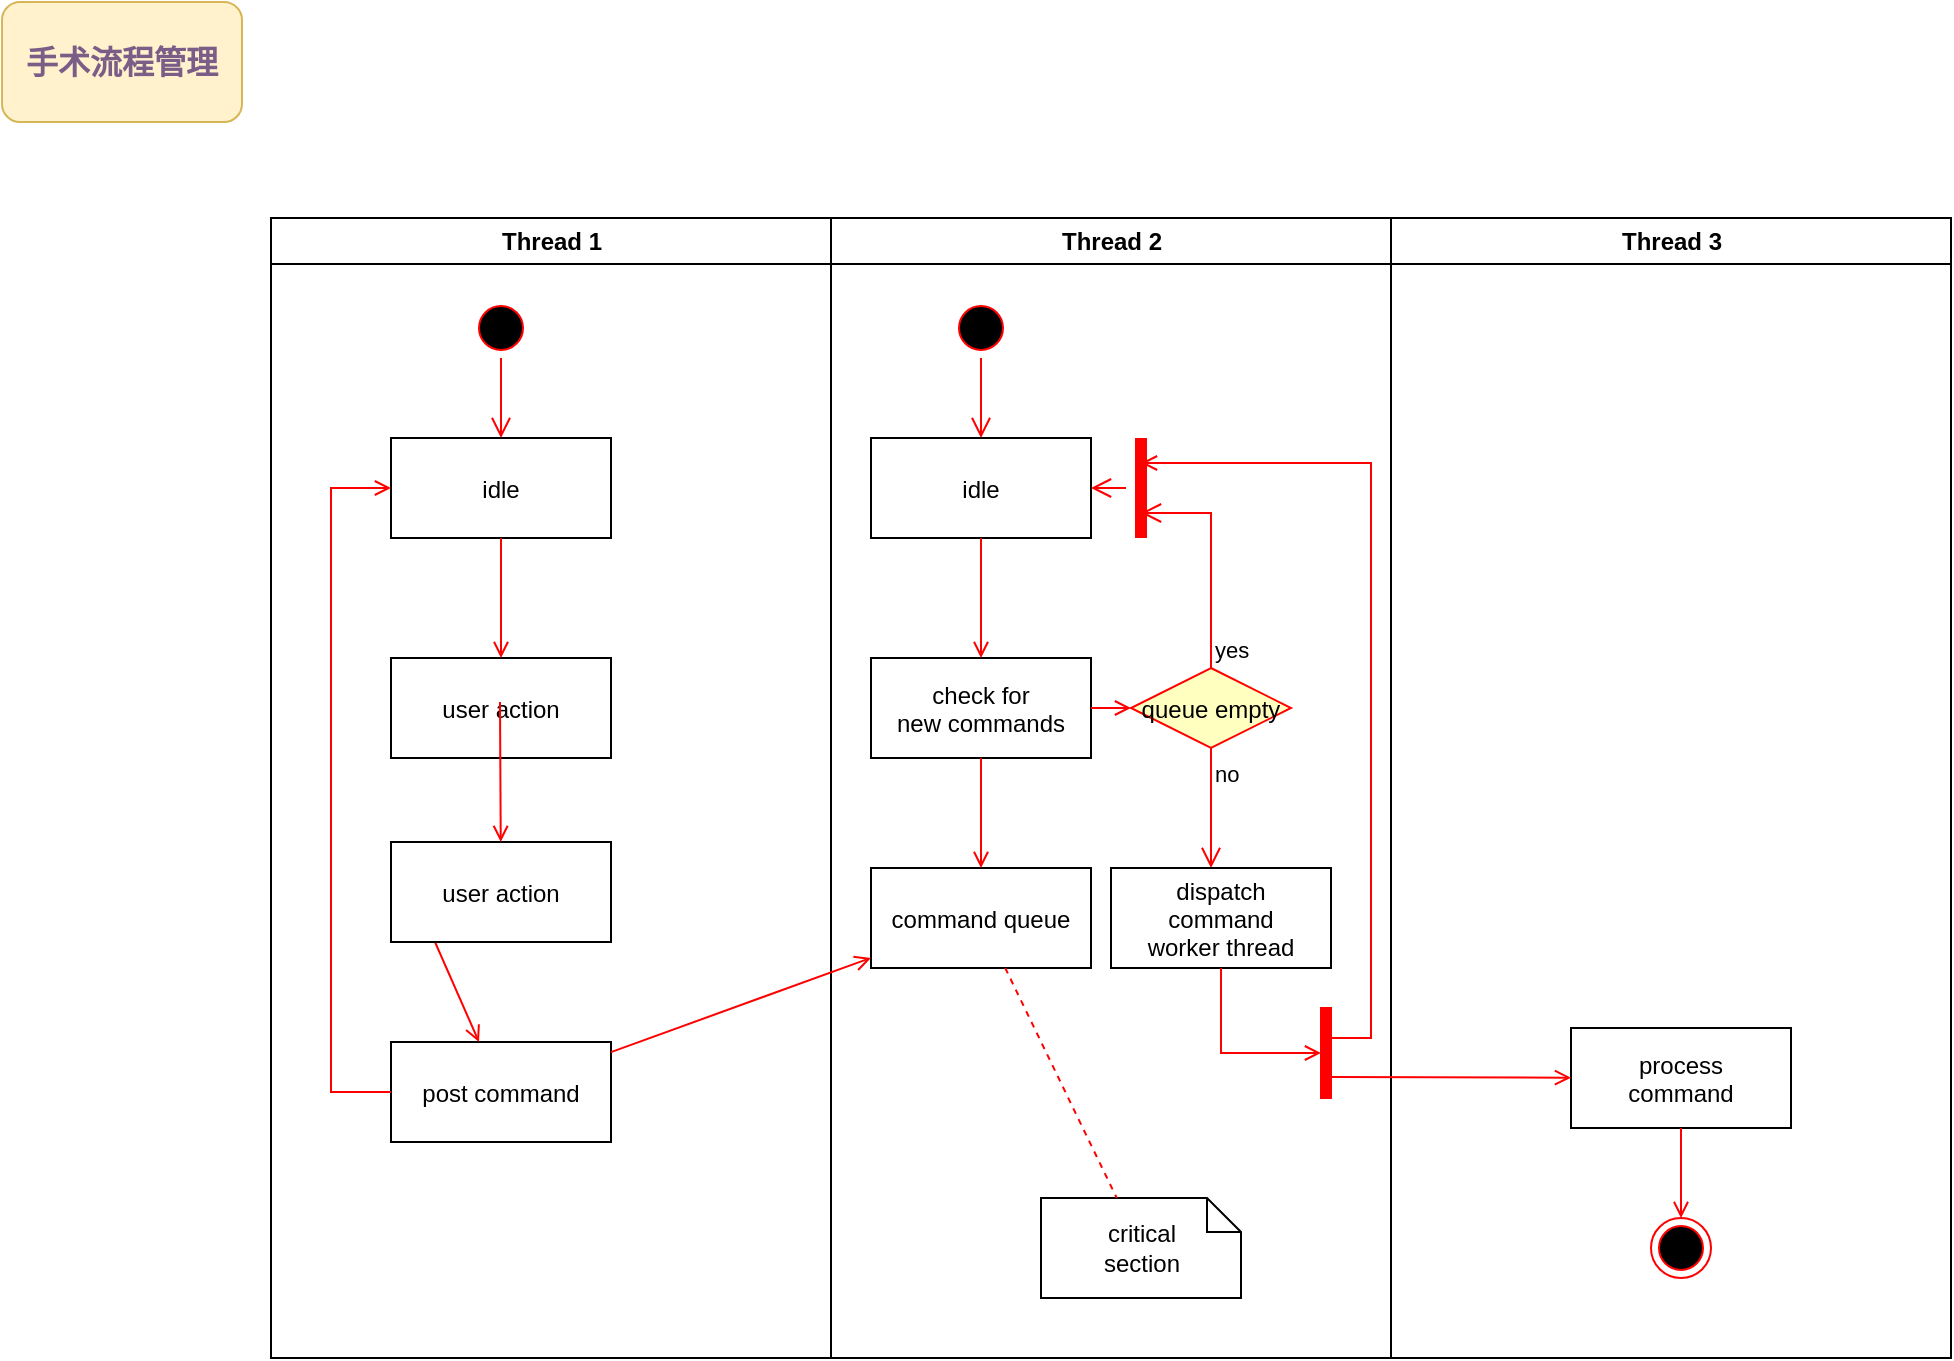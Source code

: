 <mxfile version="15.9.6" type="github" pages="2">
  <diagram name="Page-1" id="e7e014a7-5840-1c2e-5031-d8a46d1fe8dd">
    <mxGraphModel dx="868" dy="394" grid="1" gridSize="10" guides="1" tooltips="1" connect="1" arrows="1" fold="1" page="1" pageScale="1" pageWidth="1169" pageHeight="826" background="none" math="0" shadow="0">
      <root>
        <mxCell id="0" />
        <mxCell id="1" parent="0" />
        <mxCell id="2" value="Thread 1" style="swimlane;whiteSpace=wrap" parent="1" vertex="1">
          <mxGeometry x="164.5" y="128" width="280" height="570" as="geometry" />
        </mxCell>
        <mxCell id="5" value="" style="ellipse;shape=startState;fillColor=#000000;strokeColor=#ff0000;" parent="2" vertex="1">
          <mxGeometry x="100" y="40" width="30" height="30" as="geometry" />
        </mxCell>
        <mxCell id="6" value="" style="edgeStyle=elbowEdgeStyle;elbow=horizontal;verticalAlign=bottom;endArrow=open;endSize=8;strokeColor=#FF0000;endFill=1;rounded=0" parent="2" source="5" target="7" edge="1">
          <mxGeometry x="100" y="40" as="geometry">
            <mxPoint x="115" y="110" as="targetPoint" />
          </mxGeometry>
        </mxCell>
        <mxCell id="7" value="idle" style="" parent="2" vertex="1">
          <mxGeometry x="60" y="110" width="110" height="50" as="geometry" />
        </mxCell>
        <mxCell id="8" value="user action" style="" parent="2" vertex="1">
          <mxGeometry x="60" y="220" width="110" height="50" as="geometry" />
        </mxCell>
        <mxCell id="9" value="" style="endArrow=open;strokeColor=#FF0000;endFill=1;rounded=0" parent="2" source="7" target="8" edge="1">
          <mxGeometry relative="1" as="geometry" />
        </mxCell>
        <mxCell id="10" value="post command" style="" parent="2" vertex="1">
          <mxGeometry x="60" y="412" width="110" height="50" as="geometry" />
        </mxCell>
        <mxCell id="11" value="" style="endArrow=open;strokeColor=#FF0000;endFill=1;rounded=0;exitX=0;exitY=0;exitDx=0;exitDy=0;" parent="2" source="wqqaSzbxY1rW3Zw78La_-42" target="10" edge="1">
          <mxGeometry relative="1" as="geometry">
            <mxPoint x="115.5" y="337" as="sourcePoint" />
            <mxPoint x="115.5" y="422" as="targetPoint" />
          </mxGeometry>
        </mxCell>
        <mxCell id="12" value="" style="edgeStyle=elbowEdgeStyle;elbow=horizontal;strokeColor=#FF0000;endArrow=open;endFill=1;rounded=0" parent="2" source="10" target="7" edge="1">
          <mxGeometry width="100" height="100" relative="1" as="geometry">
            <mxPoint x="160" y="290" as="sourcePoint" />
            <mxPoint x="260" y="190" as="targetPoint" />
            <Array as="points">
              <mxPoint x="30" y="250" />
            </Array>
          </mxGeometry>
        </mxCell>
        <mxCell id="wqqaSzbxY1rW3Zw78La_-42" value="user action" style="" parent="2" vertex="1">
          <mxGeometry x="60" y="312" width="110" height="50" as="geometry" />
        </mxCell>
        <mxCell id="wqqaSzbxY1rW3Zw78La_-45" value="" style="endArrow=open;strokeColor=#FF0000;endFill=1;rounded=0;" parent="2" target="wqqaSzbxY1rW3Zw78La_-42" edge="1">
          <mxGeometry relative="1" as="geometry">
            <mxPoint x="114.5" y="242" as="sourcePoint" />
            <mxPoint x="114.5" y="312" as="targetPoint" />
          </mxGeometry>
        </mxCell>
        <mxCell id="3" value="Thread 2" style="swimlane;whiteSpace=wrap" parent="1" vertex="1">
          <mxGeometry x="444.5" y="128" width="280" height="570" as="geometry">
            <mxRectangle x="444.5" y="128" width="80" height="23" as="alternateBounds" />
          </mxGeometry>
        </mxCell>
        <mxCell id="13" value="" style="ellipse;shape=startState;fillColor=#000000;strokeColor=#ff0000;" parent="3" vertex="1">
          <mxGeometry x="60" y="40" width="30" height="30" as="geometry" />
        </mxCell>
        <mxCell id="14" value="" style="edgeStyle=elbowEdgeStyle;elbow=horizontal;verticalAlign=bottom;endArrow=open;endSize=8;strokeColor=#FF0000;endFill=1;rounded=0" parent="3" source="13" target="15" edge="1">
          <mxGeometry x="40" y="20" as="geometry">
            <mxPoint x="55" y="90" as="targetPoint" />
          </mxGeometry>
        </mxCell>
        <mxCell id="15" value="idle" style="" parent="3" vertex="1">
          <mxGeometry x="20" y="110" width="110" height="50" as="geometry" />
        </mxCell>
        <mxCell id="16" value="check for &#xa;new commands" style="" parent="3" vertex="1">
          <mxGeometry x="20" y="220" width="110" height="50" as="geometry" />
        </mxCell>
        <mxCell id="17" value="" style="endArrow=open;strokeColor=#FF0000;endFill=1;rounded=0" parent="3" source="15" target="16" edge="1">
          <mxGeometry relative="1" as="geometry" />
        </mxCell>
        <mxCell id="18" value="command queue" style="" parent="3" vertex="1">
          <mxGeometry x="20" y="325" width="110" height="50" as="geometry" />
        </mxCell>
        <mxCell id="19" value="" style="endArrow=open;strokeColor=#FF0000;endFill=1;rounded=0" parent="3" source="16" target="18" edge="1">
          <mxGeometry relative="1" as="geometry" />
        </mxCell>
        <mxCell id="21" value="queue empty" style="rhombus;fillColor=#ffffc0;strokeColor=#ff0000;" parent="3" vertex="1">
          <mxGeometry x="150" y="225" width="80" height="40" as="geometry" />
        </mxCell>
        <mxCell id="22" value="yes" style="edgeStyle=elbowEdgeStyle;elbow=horizontal;align=left;verticalAlign=bottom;endArrow=open;endSize=8;strokeColor=#FF0000;exitX=0.5;exitY=0;endFill=1;rounded=0;entryX=0.75;entryY=0.5;entryPerimeter=0" parent="3" source="21" target="25" edge="1">
          <mxGeometry x="-1" relative="1" as="geometry">
            <mxPoint x="160" y="150" as="targetPoint" />
            <Array as="points">
              <mxPoint x="190" y="180" />
            </Array>
          </mxGeometry>
        </mxCell>
        <mxCell id="23" value="no" style="edgeStyle=elbowEdgeStyle;elbow=horizontal;align=left;verticalAlign=top;endArrow=open;endSize=8;strokeColor=#FF0000;endFill=1;rounded=0" parent="3" source="21" target="30" edge="1">
          <mxGeometry x="-1" relative="1" as="geometry">
            <mxPoint x="190" y="305" as="targetPoint" />
          </mxGeometry>
        </mxCell>
        <mxCell id="24" value="" style="endArrow=open;strokeColor=#FF0000;endFill=1;rounded=0" parent="3" source="16" target="21" edge="1">
          <mxGeometry relative="1" as="geometry" />
        </mxCell>
        <mxCell id="25" value="" style="shape=line;strokeWidth=6;strokeColor=#ff0000;rotation=90" parent="3" vertex="1">
          <mxGeometry x="130" y="127.5" width="50" height="15" as="geometry" />
        </mxCell>
        <mxCell id="26" value="" style="edgeStyle=elbowEdgeStyle;elbow=horizontal;verticalAlign=bottom;endArrow=open;endSize=8;strokeColor=#FF0000;endFill=1;rounded=0" parent="3" source="25" target="15" edge="1">
          <mxGeometry x="130" y="90" as="geometry">
            <mxPoint x="230" y="140" as="targetPoint" />
          </mxGeometry>
        </mxCell>
        <mxCell id="30" value="dispatch&#xa;command&#xa;worker thread" style="" parent="3" vertex="1">
          <mxGeometry x="140" y="325" width="110" height="50" as="geometry" />
        </mxCell>
        <mxCell id="31" value="critical&#xa;section" style="shape=note;whiteSpace=wrap;size=17" parent="3" vertex="1">
          <mxGeometry x="105" y="490" width="100" height="50" as="geometry" />
        </mxCell>
        <mxCell id="32" value="" style="endArrow=none;strokeColor=#FF0000;endFill=0;rounded=0;dashed=1" parent="3" source="18" target="31" edge="1">
          <mxGeometry relative="1" as="geometry" />
        </mxCell>
        <mxCell id="34" value="" style="whiteSpace=wrap;strokeColor=#FF0000;fillColor=#FF0000" parent="3" vertex="1">
          <mxGeometry x="245" y="395" width="5" height="45" as="geometry" />
        </mxCell>
        <mxCell id="41" value="" style="edgeStyle=elbowEdgeStyle;elbow=horizontal;entryX=0;entryY=0.5;strokeColor=#FF0000;endArrow=open;endFill=1;rounded=0" parent="3" source="30" target="34" edge="1">
          <mxGeometry width="100" height="100" relative="1" as="geometry">
            <mxPoint x="60" y="480" as="sourcePoint" />
            <mxPoint x="160" y="380" as="targetPoint" />
            <Array as="points">
              <mxPoint x="195" y="400" />
            </Array>
          </mxGeometry>
        </mxCell>
        <mxCell id="4" value="Thread 3" style="swimlane;whiteSpace=wrap" parent="1" vertex="1">
          <mxGeometry x="724.5" y="128" width="280" height="570" as="geometry" />
        </mxCell>
        <mxCell id="33" value="process&#xa;command" style="" parent="4" vertex="1">
          <mxGeometry x="90" y="405" width="110" height="50" as="geometry" />
        </mxCell>
        <mxCell id="35" value="" style="edgeStyle=elbowEdgeStyle;elbow=horizontal;strokeColor=#FF0000;endArrow=open;endFill=1;rounded=0;entryX=0.25;entryY=0.5;entryPerimeter=0" parent="4" target="25" edge="1">
          <mxGeometry width="100" height="100" relative="1" as="geometry">
            <mxPoint x="-30" y="410" as="sourcePoint" />
            <mxPoint x="-120" y="120" as="targetPoint" />
            <Array as="points">
              <mxPoint x="-10" y="135" />
            </Array>
          </mxGeometry>
        </mxCell>
        <mxCell id="37" value="" style="edgeStyle=none;strokeColor=#FF0000;endArrow=open;endFill=1;rounded=0" parent="4" target="33" edge="1">
          <mxGeometry width="100" height="100" relative="1" as="geometry">
            <mxPoint x="-30" y="429.5" as="sourcePoint" />
            <mxPoint x="90" y="429.5" as="targetPoint" />
          </mxGeometry>
        </mxCell>
        <mxCell id="38" value="" style="ellipse;shape=endState;fillColor=#000000;strokeColor=#ff0000" parent="4" vertex="1">
          <mxGeometry x="130" y="500" width="30" height="30" as="geometry" />
        </mxCell>
        <mxCell id="39" value="" style="endArrow=open;strokeColor=#FF0000;endFill=1;rounded=0" parent="4" source="33" target="38" edge="1">
          <mxGeometry relative="1" as="geometry" />
        </mxCell>
        <mxCell id="20" value="" style="endArrow=open;strokeColor=#FF0000;endFill=1;rounded=0" parent="1" source="10" target="18" edge="1">
          <mxGeometry relative="1" as="geometry" />
        </mxCell>
        <mxCell id="wqqaSzbxY1rW3Zw78La_-41" value="手术流程管理" style="rounded=1;whiteSpace=wrap;html=1;fillColor=#fff2cc;strokeColor=#d6b656;fontColor=#7A5E87;fontStyle=1;fontSize=16;" parent="1" vertex="1">
          <mxGeometry x="30" y="20" width="120" height="60" as="geometry" />
        </mxCell>
      </root>
    </mxGraphModel>
  </diagram>
  <diagram id="8ZNkPNpzcMx2T0sxvTHA" name="Page-2">
    <mxGraphModel dx="1021" dy="464" grid="1" gridSize="10" guides="1" tooltips="1" connect="1" arrows="1" fold="1" page="1" pageScale="1" pageWidth="827" pageHeight="1169" math="0" shadow="0">
      <root>
        <mxCell id="Koh-GuARSo2pHLwbyBPv-0" />
        <mxCell id="Koh-GuARSo2pHLwbyBPv-1" parent="Koh-GuARSo2pHLwbyBPv-0" />
        <mxCell id="STwrOhRklooQAh6NSAL1-0" value="inPut" style="swimlane;whiteSpace=wrap" vertex="1" parent="Koh-GuARSo2pHLwbyBPv-1">
          <mxGeometry x="164.5" y="128" width="280" height="570" as="geometry" />
        </mxCell>
        <mxCell id="STwrOhRklooQAh6NSAL1-11" value="Process" style="swimlane;whiteSpace=wrap" vertex="1" parent="Koh-GuARSo2pHLwbyBPv-1">
          <mxGeometry x="444.5" y="128" width="280" height="570" as="geometry">
            <mxRectangle x="444.5" y="128" width="80" height="23" as="alternateBounds" />
          </mxGeometry>
        </mxCell>
        <mxCell id="STwrOhRklooQAh6NSAL1-12" value="" style="ellipse;shape=startState;fillColor=#000000;strokeColor=#ff0000;" vertex="1" parent="STwrOhRklooQAh6NSAL1-11">
          <mxGeometry x="60" y="40" width="30" height="30" as="geometry" />
        </mxCell>
        <mxCell id="STwrOhRklooQAh6NSAL1-13" value="" style="edgeStyle=elbowEdgeStyle;elbow=horizontal;verticalAlign=bottom;endArrow=open;endSize=8;strokeColor=#FF0000;endFill=1;rounded=0" edge="1" parent="STwrOhRklooQAh6NSAL1-11" source="STwrOhRklooQAh6NSAL1-12" target="STwrOhRklooQAh6NSAL1-14">
          <mxGeometry x="40" y="20" as="geometry">
            <mxPoint x="55" y="90" as="targetPoint" />
          </mxGeometry>
        </mxCell>
        <mxCell id="STwrOhRklooQAh6NSAL1-14" value="idle" style="" vertex="1" parent="STwrOhRklooQAh6NSAL1-11">
          <mxGeometry x="20" y="110" width="110" height="50" as="geometry" />
        </mxCell>
        <mxCell id="STwrOhRklooQAh6NSAL1-15" value="check for &#xa;new commands" style="" vertex="1" parent="STwrOhRklooQAh6NSAL1-11">
          <mxGeometry x="20" y="220" width="110" height="50" as="geometry" />
        </mxCell>
        <mxCell id="STwrOhRklooQAh6NSAL1-16" value="" style="endArrow=open;strokeColor=#FF0000;endFill=1;rounded=0" edge="1" parent="STwrOhRklooQAh6NSAL1-11" source="STwrOhRklooQAh6NSAL1-14" target="STwrOhRklooQAh6NSAL1-15">
          <mxGeometry relative="1" as="geometry" />
        </mxCell>
        <mxCell id="STwrOhRklooQAh6NSAL1-17" value="command queue" style="" vertex="1" parent="STwrOhRklooQAh6NSAL1-11">
          <mxGeometry x="20" y="325" width="110" height="50" as="geometry" />
        </mxCell>
        <mxCell id="STwrOhRklooQAh6NSAL1-18" value="" style="endArrow=open;strokeColor=#FF0000;endFill=1;rounded=0" edge="1" parent="STwrOhRklooQAh6NSAL1-11" source="STwrOhRklooQAh6NSAL1-15" target="STwrOhRklooQAh6NSAL1-17">
          <mxGeometry relative="1" as="geometry" />
        </mxCell>
        <mxCell id="STwrOhRklooQAh6NSAL1-19" value="queue empty" style="rhombus;fillColor=#ffffc0;strokeColor=#ff0000;" vertex="1" parent="STwrOhRklooQAh6NSAL1-11">
          <mxGeometry x="150" y="225" width="80" height="40" as="geometry" />
        </mxCell>
        <mxCell id="STwrOhRklooQAh6NSAL1-20" value="yes" style="edgeStyle=elbowEdgeStyle;elbow=horizontal;align=left;verticalAlign=bottom;endArrow=open;endSize=8;strokeColor=#FF0000;exitX=0.5;exitY=0;endFill=1;rounded=0;entryX=0.75;entryY=0.5;entryPerimeter=0" edge="1" parent="STwrOhRklooQAh6NSAL1-11" source="STwrOhRklooQAh6NSAL1-19" target="STwrOhRklooQAh6NSAL1-23">
          <mxGeometry x="-1" relative="1" as="geometry">
            <mxPoint x="160" y="150" as="targetPoint" />
            <Array as="points">
              <mxPoint x="190" y="180" />
            </Array>
          </mxGeometry>
        </mxCell>
        <mxCell id="STwrOhRklooQAh6NSAL1-21" value="no" style="edgeStyle=elbowEdgeStyle;elbow=horizontal;align=left;verticalAlign=top;endArrow=open;endSize=8;strokeColor=#FF0000;endFill=1;rounded=0" edge="1" parent="STwrOhRklooQAh6NSAL1-11" source="STwrOhRklooQAh6NSAL1-19" target="STwrOhRklooQAh6NSAL1-25">
          <mxGeometry x="-1" relative="1" as="geometry">
            <mxPoint x="190" y="305" as="targetPoint" />
          </mxGeometry>
        </mxCell>
        <mxCell id="STwrOhRklooQAh6NSAL1-22" value="" style="endArrow=open;strokeColor=#FF0000;endFill=1;rounded=0" edge="1" parent="STwrOhRklooQAh6NSAL1-11" source="STwrOhRklooQAh6NSAL1-15" target="STwrOhRklooQAh6NSAL1-19">
          <mxGeometry relative="1" as="geometry" />
        </mxCell>
        <mxCell id="STwrOhRklooQAh6NSAL1-23" value="" style="shape=line;strokeWidth=6;strokeColor=#ff0000;rotation=90" vertex="1" parent="STwrOhRklooQAh6NSAL1-11">
          <mxGeometry x="130" y="127.5" width="50" height="15" as="geometry" />
        </mxCell>
        <mxCell id="STwrOhRklooQAh6NSAL1-24" value="" style="edgeStyle=elbowEdgeStyle;elbow=horizontal;verticalAlign=bottom;endArrow=open;endSize=8;strokeColor=#FF0000;endFill=1;rounded=0" edge="1" parent="STwrOhRklooQAh6NSAL1-11" source="STwrOhRklooQAh6NSAL1-23" target="STwrOhRklooQAh6NSAL1-14">
          <mxGeometry x="130" y="90" as="geometry">
            <mxPoint x="230" y="140" as="targetPoint" />
          </mxGeometry>
        </mxCell>
        <mxCell id="STwrOhRklooQAh6NSAL1-25" value="dispatch&#xa;command&#xa;worker thread" style="" vertex="1" parent="STwrOhRklooQAh6NSAL1-11">
          <mxGeometry x="140" y="325" width="110" height="50" as="geometry" />
        </mxCell>
        <mxCell id="STwrOhRklooQAh6NSAL1-26" value="critical&#xa;section" style="shape=note;whiteSpace=wrap;size=17" vertex="1" parent="STwrOhRklooQAh6NSAL1-11">
          <mxGeometry x="105" y="490" width="100" height="50" as="geometry" />
        </mxCell>
        <mxCell id="STwrOhRklooQAh6NSAL1-27" value="" style="endArrow=none;strokeColor=#FF0000;endFill=0;rounded=0;dashed=1" edge="1" parent="STwrOhRklooQAh6NSAL1-11" source="STwrOhRklooQAh6NSAL1-17" target="STwrOhRklooQAh6NSAL1-26">
          <mxGeometry relative="1" as="geometry" />
        </mxCell>
        <mxCell id="STwrOhRklooQAh6NSAL1-28" value="" style="whiteSpace=wrap;strokeColor=#FF0000;fillColor=#FF0000" vertex="1" parent="STwrOhRklooQAh6NSAL1-11">
          <mxGeometry x="245" y="395" width="5" height="45" as="geometry" />
        </mxCell>
        <mxCell id="STwrOhRklooQAh6NSAL1-29" value="" style="edgeStyle=elbowEdgeStyle;elbow=horizontal;entryX=0;entryY=0.5;strokeColor=#FF0000;endArrow=open;endFill=1;rounded=0" edge="1" parent="STwrOhRklooQAh6NSAL1-11" source="STwrOhRklooQAh6NSAL1-25" target="STwrOhRklooQAh6NSAL1-28">
          <mxGeometry width="100" height="100" relative="1" as="geometry">
            <mxPoint x="60" y="480" as="sourcePoint" />
            <mxPoint x="160" y="380" as="targetPoint" />
            <Array as="points">
              <mxPoint x="195" y="400" />
            </Array>
          </mxGeometry>
        </mxCell>
        <mxCell id="STwrOhRklooQAh6NSAL1-30" value="outPut" style="swimlane;whiteSpace=wrap" vertex="1" parent="Koh-GuARSo2pHLwbyBPv-1">
          <mxGeometry x="724.5" y="128" width="280" height="570" as="geometry" />
        </mxCell>
        <mxCell id="STwrOhRklooQAh6NSAL1-31" value="process&#xa;command" style="" vertex="1" parent="STwrOhRklooQAh6NSAL1-30">
          <mxGeometry x="90" y="405" width="110" height="50" as="geometry" />
        </mxCell>
        <mxCell id="STwrOhRklooQAh6NSAL1-32" value="" style="edgeStyle=elbowEdgeStyle;elbow=horizontal;strokeColor=#FF0000;endArrow=open;endFill=1;rounded=0;entryX=0.25;entryY=0.5;entryPerimeter=0" edge="1" parent="STwrOhRklooQAh6NSAL1-30" target="STwrOhRklooQAh6NSAL1-23">
          <mxGeometry width="100" height="100" relative="1" as="geometry">
            <mxPoint x="-30" y="410" as="sourcePoint" />
            <mxPoint x="-120" y="120" as="targetPoint" />
            <Array as="points">
              <mxPoint x="-10" y="135" />
            </Array>
          </mxGeometry>
        </mxCell>
        <mxCell id="STwrOhRklooQAh6NSAL1-33" value="" style="edgeStyle=none;strokeColor=#FF0000;endArrow=open;endFill=1;rounded=0" edge="1" parent="STwrOhRklooQAh6NSAL1-30" target="STwrOhRklooQAh6NSAL1-31">
          <mxGeometry width="100" height="100" relative="1" as="geometry">
            <mxPoint x="-30" y="429.5" as="sourcePoint" />
            <mxPoint x="90" y="429.5" as="targetPoint" />
          </mxGeometry>
        </mxCell>
        <mxCell id="STwrOhRklooQAh6NSAL1-34" value="" style="ellipse;shape=endState;fillColor=#000000;strokeColor=#ff0000" vertex="1" parent="STwrOhRklooQAh6NSAL1-30">
          <mxGeometry x="130" y="500" width="30" height="30" as="geometry" />
        </mxCell>
        <mxCell id="STwrOhRklooQAh6NSAL1-35" value="" style="endArrow=open;strokeColor=#FF0000;endFill=1;rounded=0" edge="1" parent="STwrOhRklooQAh6NSAL1-30" source="STwrOhRklooQAh6NSAL1-31" target="STwrOhRklooQAh6NSAL1-34">
          <mxGeometry relative="1" as="geometry" />
        </mxCell>
        <mxCell id="STwrOhRklooQAh6NSAL1-36" value="" style="endArrow=open;strokeColor=#FF0000;endFill=1;rounded=0" edge="1" parent="Koh-GuARSo2pHLwbyBPv-1" target="STwrOhRklooQAh6NSAL1-17">
          <mxGeometry relative="1" as="geometry">
            <mxPoint x="334.5" y="545.062" as="sourcePoint" />
          </mxGeometry>
        </mxCell>
        <mxCell id="STwrOhRklooQAh6NSAL1-37" value="手术流程管理" style="rounded=1;whiteSpace=wrap;html=1;fillColor=#fff2cc;strokeColor=#d6b656;fontColor=#7A5E87;fontStyle=1;fontSize=16;" vertex="1" parent="Koh-GuARSo2pHLwbyBPv-1">
          <mxGeometry x="30" y="20" width="120" height="60" as="geometry" />
        </mxCell>
      </root>
    </mxGraphModel>
  </diagram>
</mxfile>

